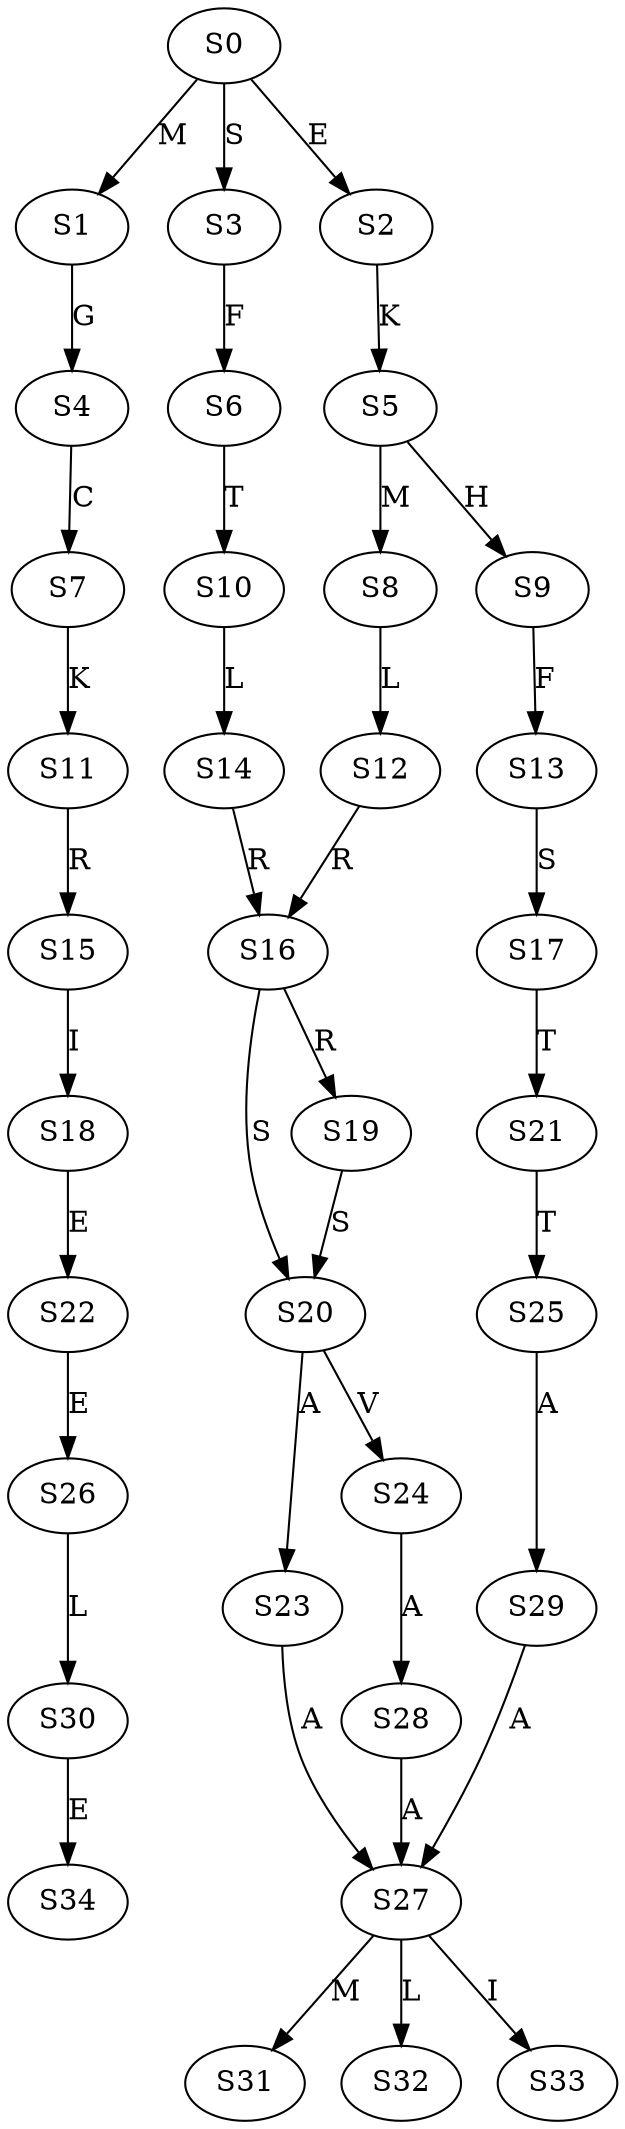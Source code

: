strict digraph  {
	S0 -> S1 [ label = M ];
	S0 -> S2 [ label = E ];
	S0 -> S3 [ label = S ];
	S1 -> S4 [ label = G ];
	S2 -> S5 [ label = K ];
	S3 -> S6 [ label = F ];
	S4 -> S7 [ label = C ];
	S5 -> S8 [ label = M ];
	S5 -> S9 [ label = H ];
	S6 -> S10 [ label = T ];
	S7 -> S11 [ label = K ];
	S8 -> S12 [ label = L ];
	S9 -> S13 [ label = F ];
	S10 -> S14 [ label = L ];
	S11 -> S15 [ label = R ];
	S12 -> S16 [ label = R ];
	S13 -> S17 [ label = S ];
	S14 -> S16 [ label = R ];
	S15 -> S18 [ label = I ];
	S16 -> S19 [ label = R ];
	S16 -> S20 [ label = S ];
	S17 -> S21 [ label = T ];
	S18 -> S22 [ label = E ];
	S19 -> S20 [ label = S ];
	S20 -> S23 [ label = A ];
	S20 -> S24 [ label = V ];
	S21 -> S25 [ label = T ];
	S22 -> S26 [ label = E ];
	S23 -> S27 [ label = A ];
	S24 -> S28 [ label = A ];
	S25 -> S29 [ label = A ];
	S26 -> S30 [ label = L ];
	S27 -> S31 [ label = M ];
	S27 -> S32 [ label = L ];
	S27 -> S33 [ label = I ];
	S28 -> S27 [ label = A ];
	S29 -> S27 [ label = A ];
	S30 -> S34 [ label = E ];
}
